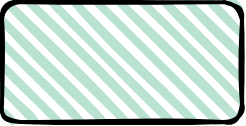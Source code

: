 <mxfile version="17.1.3" type="github">
  <diagram id="8g5WwzYs4_X878qFHneb" name="Page-1">
    <mxGraphModel dx="1146" dy="656" grid="1" gridSize="10" guides="1" tooltips="1" connect="1" arrows="1" fold="1" page="1" pageScale="1" pageWidth="827" pageHeight="1169" math="0" shadow="0">
      <root>
        <mxCell id="0" />
        <mxCell id="1" parent="0" />
        <mxCell id="jYhoIhDP0GpBJqzMbslU-1" value="" style="rounded=1;whiteSpace=wrap;html=1;strokeWidth=2;fillWeight=4;hachureGap=8;hachureAngle=45;fillColor=#B9E2D0;sketch=1;glass=0;shadow=0;" vertex="1" parent="1">
          <mxGeometry x="150" y="110" width="120" height="60" as="geometry" />
        </mxCell>
      </root>
    </mxGraphModel>
  </diagram>
</mxfile>

